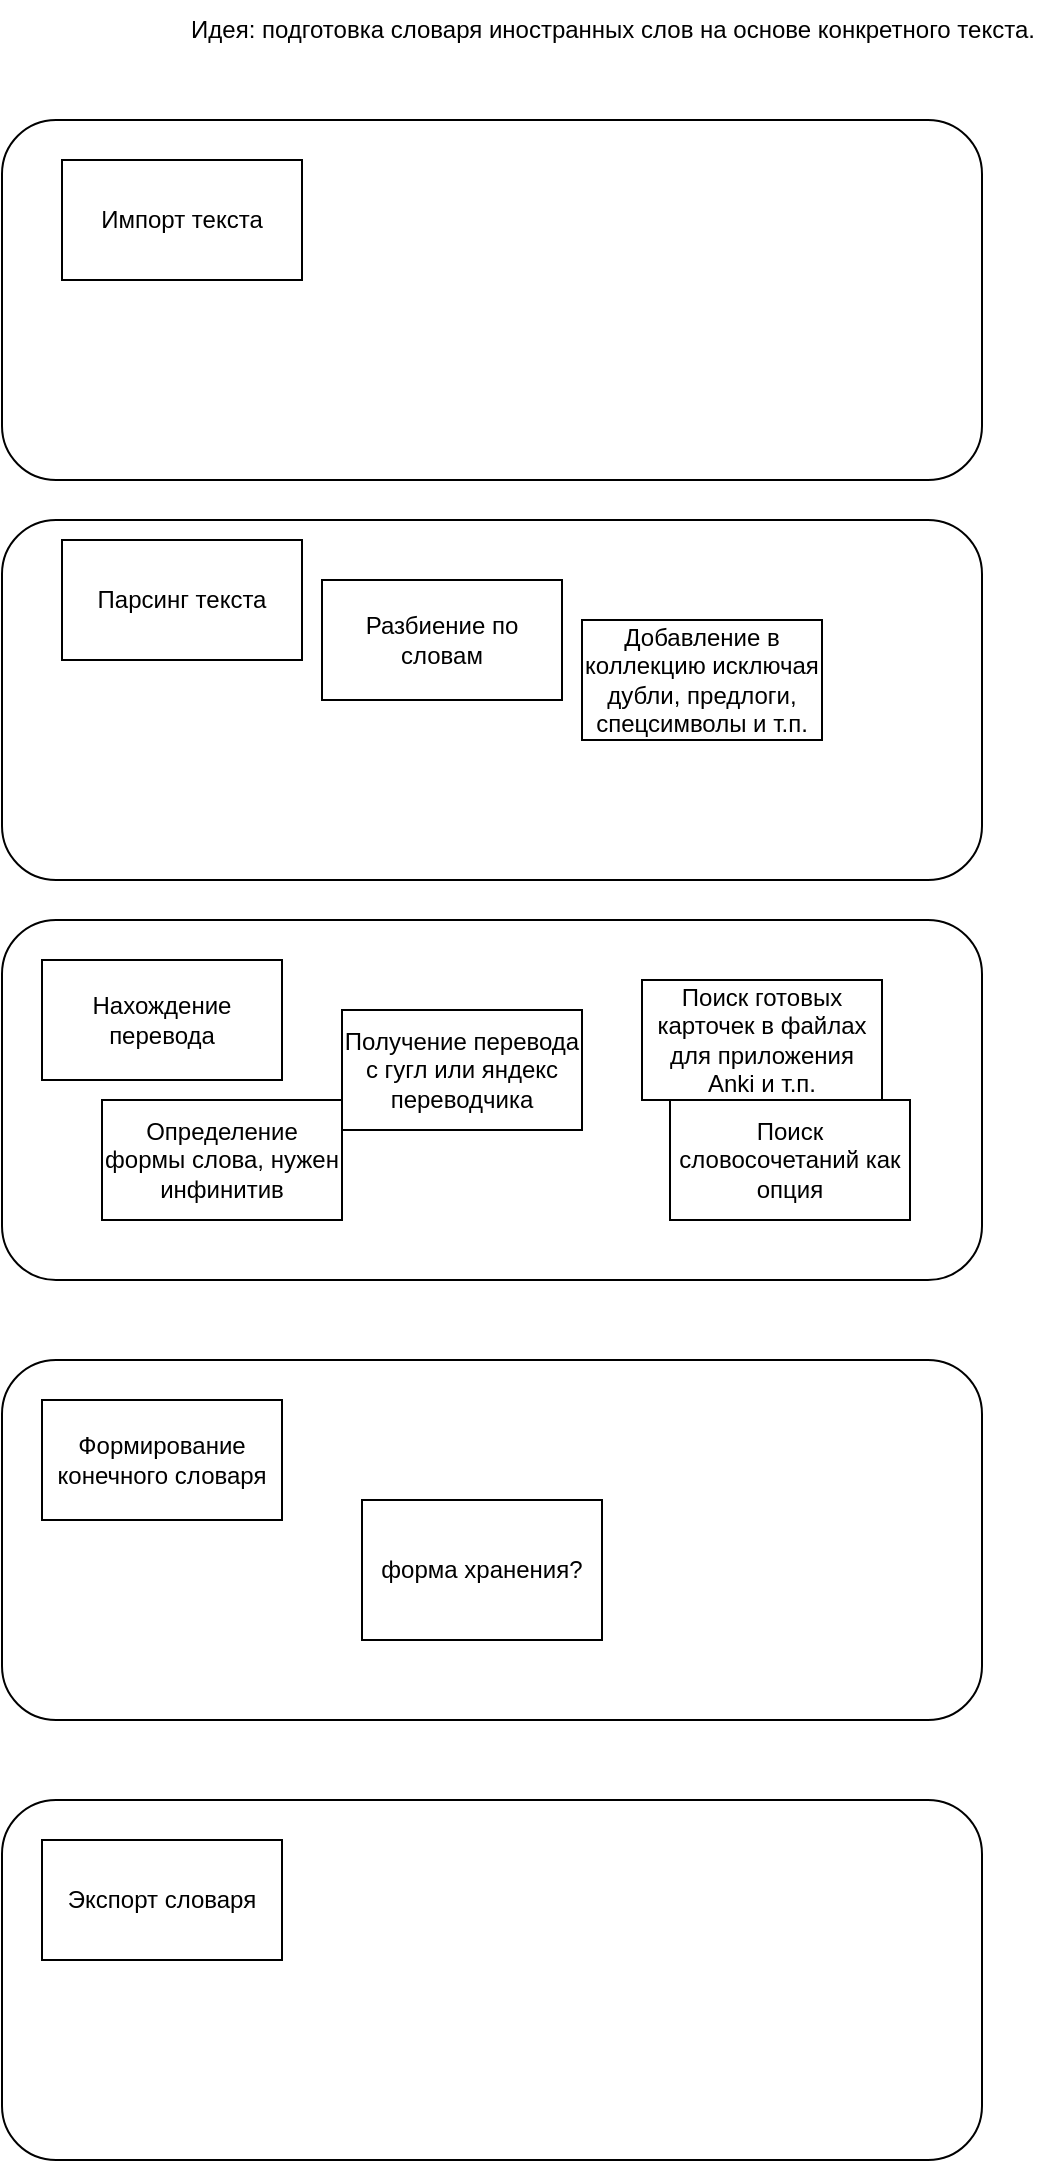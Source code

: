 <mxfile version="20.3.7" type="github">
  <diagram id="prtHgNgQTEPvFCAcTncT" name="Page-1">
    <mxGraphModel dx="2062" dy="1122" grid="1" gridSize="10" guides="1" tooltips="1" connect="1" arrows="1" fold="1" page="1" pageScale="1" pageWidth="827" pageHeight="1169" math="0" shadow="0">
      <root>
        <mxCell id="0" />
        <mxCell id="1" parent="0" />
        <mxCell id="dFTJhanhD0OR_avYJVKW-12" value="" style="rounded=1;whiteSpace=wrap;html=1;fillColor=default;" vertex="1" parent="1">
          <mxGeometry x="80" y="280" width="490" height="180" as="geometry" />
        </mxCell>
        <mxCell id="dFTJhanhD0OR_avYJVKW-10" value="" style="rounded=1;whiteSpace=wrap;html=1;fillColor=default;" vertex="1" parent="1">
          <mxGeometry x="80" y="700" width="490" height="180" as="geometry" />
        </mxCell>
        <mxCell id="dFTJhanhD0OR_avYJVKW-8" value="" style="rounded=1;whiteSpace=wrap;html=1;fillColor=default;" vertex="1" parent="1">
          <mxGeometry x="80" y="80" width="490" height="180" as="geometry" />
        </mxCell>
        <mxCell id="dFTJhanhD0OR_avYJVKW-9" value="" style="rounded=1;whiteSpace=wrap;html=1;fillColor=default;" vertex="1" parent="1">
          <mxGeometry x="80" y="480" width="490" height="180" as="geometry" />
        </mxCell>
        <mxCell id="dFTJhanhD0OR_avYJVKW-11" value="" style="rounded=1;whiteSpace=wrap;html=1;fillColor=default;" vertex="1" parent="1">
          <mxGeometry x="80" y="920" width="490" height="180" as="geometry" />
        </mxCell>
        <mxCell id="dFTJhanhD0OR_avYJVKW-1" value="Идея: подготовка словаря иностранных слов на основе конкретного текста." style="text;html=1;resizable=0;autosize=1;align=center;verticalAlign=middle;points=[];fillColor=none;strokeColor=none;rounded=0;" vertex="1" parent="1">
          <mxGeometry x="160" y="20" width="450" height="30" as="geometry" />
        </mxCell>
        <mxCell id="dFTJhanhD0OR_avYJVKW-2" value="Импорт текста" style="rounded=0;whiteSpace=wrap;html=1;fillColor=default;" vertex="1" parent="1">
          <mxGeometry x="110" y="100" width="120" height="60" as="geometry" />
        </mxCell>
        <mxCell id="dFTJhanhD0OR_avYJVKW-3" value="Разбиение по словам" style="rounded=0;whiteSpace=wrap;html=1;fillColor=default;" vertex="1" parent="1">
          <mxGeometry x="240" y="310" width="120" height="60" as="geometry" />
        </mxCell>
        <mxCell id="dFTJhanhD0OR_avYJVKW-4" value="Добавление в коллекцию исключая дубли, предлоги, спецсимволы и т.п." style="rounded=0;whiteSpace=wrap;html=1;fillColor=default;" vertex="1" parent="1">
          <mxGeometry x="370" y="330" width="120" height="60" as="geometry" />
        </mxCell>
        <mxCell id="dFTJhanhD0OR_avYJVKW-5" value="Нахождение перевода" style="rounded=0;whiteSpace=wrap;html=1;fillColor=default;" vertex="1" parent="1">
          <mxGeometry x="100" y="500" width="120" height="60" as="geometry" />
        </mxCell>
        <mxCell id="dFTJhanhD0OR_avYJVKW-6" value="Формирование конечного словаря" style="rounded=0;whiteSpace=wrap;html=1;fillColor=default;" vertex="1" parent="1">
          <mxGeometry x="100" y="720" width="120" height="60" as="geometry" />
        </mxCell>
        <mxCell id="dFTJhanhD0OR_avYJVKW-7" value="Экспорт словаря" style="rounded=0;whiteSpace=wrap;html=1;fillColor=default;" vertex="1" parent="1">
          <mxGeometry x="100" y="940" width="120" height="60" as="geometry" />
        </mxCell>
        <mxCell id="dFTJhanhD0OR_avYJVKW-13" value="Парсинг текста" style="rounded=0;whiteSpace=wrap;html=1;fillColor=default;" vertex="1" parent="1">
          <mxGeometry x="110" y="290" width="120" height="60" as="geometry" />
        </mxCell>
        <mxCell id="dFTJhanhD0OR_avYJVKW-14" value="Получение перевода с гугл или яндекс переводчика" style="rounded=0;whiteSpace=wrap;html=1;fillColor=default;" vertex="1" parent="1">
          <mxGeometry x="250" y="525" width="120" height="60" as="geometry" />
        </mxCell>
        <mxCell id="dFTJhanhD0OR_avYJVKW-15" value="Поиск готовых карточек в файлах для приложения Anki и т.п." style="rounded=0;whiteSpace=wrap;html=1;fillColor=default;" vertex="1" parent="1">
          <mxGeometry x="400" y="510" width="120" height="60" as="geometry" />
        </mxCell>
        <mxCell id="dFTJhanhD0OR_avYJVKW-16" value="Определение формы слова, нужен инфинитив" style="rounded=0;whiteSpace=wrap;html=1;fillColor=default;" vertex="1" parent="1">
          <mxGeometry x="130" y="570" width="120" height="60" as="geometry" />
        </mxCell>
        <mxCell id="dFTJhanhD0OR_avYJVKW-17" value="Поиск словосочетаний как опция" style="rounded=0;whiteSpace=wrap;html=1;fillColor=default;" vertex="1" parent="1">
          <mxGeometry x="414" y="570" width="120" height="60" as="geometry" />
        </mxCell>
        <mxCell id="dFTJhanhD0OR_avYJVKW-18" value="форма хранения?" style="rounded=0;whiteSpace=wrap;html=1;fillColor=default;" vertex="1" parent="1">
          <mxGeometry x="260" y="770" width="120" height="70" as="geometry" />
        </mxCell>
      </root>
    </mxGraphModel>
  </diagram>
</mxfile>
